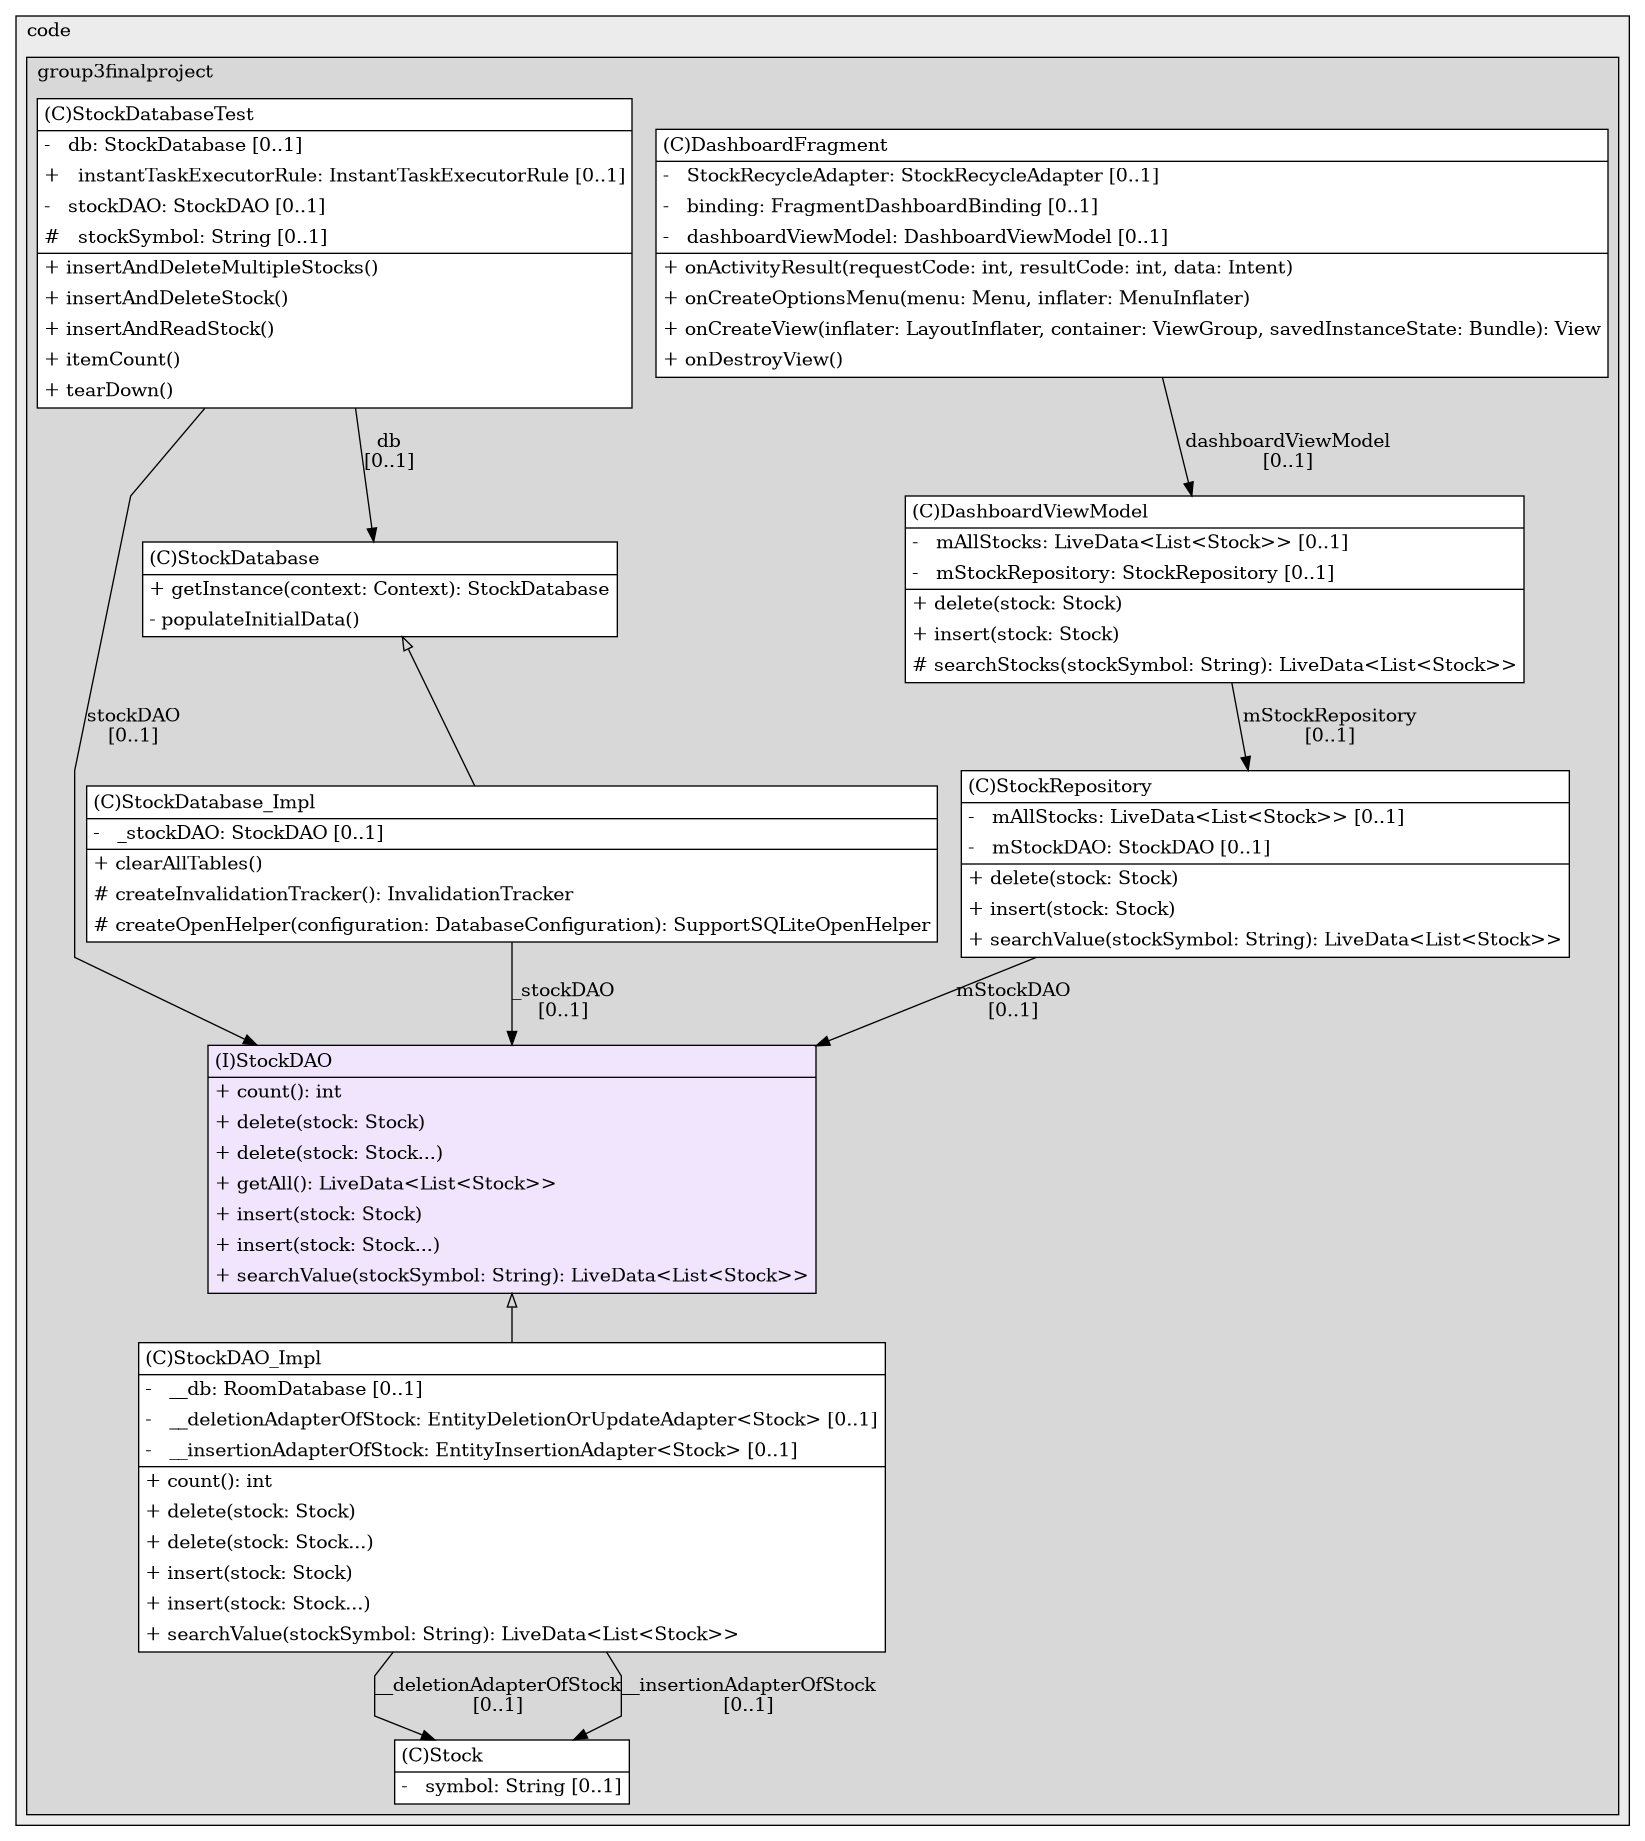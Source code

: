 @startuml

/' diagram meta data start
config=StructureConfiguration;
{
  "projectClassification": {
    "searchMode": "OpenProject", // OpenProject, AllProjects
    "includedProjects": "",
    "pathEndKeywords": "*.impl",
    "isClientPath": "",
    "isClientName": "",
    "isTestPath": "",
    "isTestName": "",
    "isMappingPath": "",
    "isMappingName": "",
    "isDataAccessPath": "",
    "isDataAccessName": "",
    "isDataStructurePath": "",
    "isDataStructureName": "",
    "isInterfaceStructuresPath": "",
    "isInterfaceStructuresName": "",
    "isEntryPointPath": "",
    "isEntryPointName": ""
  },
  "graphRestriction": {
    "classPackageExcludeFilter": "",
    "classPackageIncludeFilter": "",
    "classNameExcludeFilter": "",
    "classNameIncludeFilter": "",
    "methodNameExcludeFilter": "",
    "methodNameIncludeFilter": "",
    "removeByInheritance": "", // inheritance/annotation based filtering is done in a second step
    "removeByAnnotation": "",
    "removeByClassPackage": "", // cleanup the graph after inheritance/annotation based filtering is done
    "removeByClassName": "",
    "cutMappings": false,
    "cutEnum": true,
    "cutTests": true,
    "cutClient": true,
    "cutDataAccess": false,
    "cutInterfaceStructures": false,
    "cutDataStructures": false,
    "cutGetterAndSetter": true,
    "cutConstructors": true
  },
  "graphTraversal": {
    "forwardDepth": 6,
    "backwardDepth": 6,
    "classPackageExcludeFilter": "",
    "classPackageIncludeFilter": "",
    "classNameExcludeFilter": "",
    "classNameIncludeFilter": "",
    "methodNameExcludeFilter": "",
    "methodNameIncludeFilter": "",
    "hideMappings": false,
    "hideDataStructures": false,
    "hidePrivateMethods": true,
    "hideInterfaceCalls": true, // indirection: implementation -> interface (is hidden) -> implementation
    "onlyShowApplicationEntryPoints": false // root node is included
  },
  "details": {
    "aggregation": "GroupByClass", // ByClass, GroupByClass, None
    "showClassGenericTypes": true,
    "showMethods": true,
    "showMethodParameterNames": true,
    "showMethodParameterTypes": true,
    "showMethodReturnType": true,
    "showPackageLevels": 2,
    "showDetailedClassStructure": true
  },
  "rootClass": "com.code.group3finalproject.db.dao.StockDAO"
}
diagram meta data end '/



digraph g {
    rankdir="TB"
    splines=polyline
    

'nodes 
subgraph cluster_3059181 { 
   	label=code
	labeljust=l
	fillcolor="#ececec"
	style=filled
   
   subgraph cluster_2013106664 { 
   	label=group3finalproject
	labeljust=l
	fillcolor="#d8d8d8"
	style=filled
   
   DashboardFragment1833276445[
	label=<<TABLE BORDER="1" CELLBORDER="0" CELLPADDING="4" CELLSPACING="0">
<TR><TD ALIGN="LEFT" >(C)DashboardFragment</TD></TR>
<HR/>
<TR><TD ALIGN="LEFT" >-   StockRecycleAdapter: StockRecycleAdapter [0..1]</TD></TR>
<TR><TD ALIGN="LEFT" >-   binding: FragmentDashboardBinding [0..1]</TD></TR>
<TR><TD ALIGN="LEFT" >-   dashboardViewModel: DashboardViewModel [0..1]</TD></TR>
<HR/>
<TR><TD ALIGN="LEFT" >+ onActivityResult(requestCode: int, resultCode: int, data: Intent)</TD></TR>
<TR><TD ALIGN="LEFT" >+ onCreateOptionsMenu(menu: Menu, inflater: MenuInflater)</TD></TR>
<TR><TD ALIGN="LEFT" >+ onCreateView(inflater: LayoutInflater, container: ViewGroup, savedInstanceState: Bundle): View</TD></TR>
<TR><TD ALIGN="LEFT" >+ onDestroyView()</TD></TR>
</TABLE>>
	style=filled
	margin=0
	shape=plaintext
	fillcolor="#FFFFFF"
];

DashboardViewModel1833276445[
	label=<<TABLE BORDER="1" CELLBORDER="0" CELLPADDING="4" CELLSPACING="0">
<TR><TD ALIGN="LEFT" >(C)DashboardViewModel</TD></TR>
<HR/>
<TR><TD ALIGN="LEFT" >-   mAllStocks: LiveData&lt;List&lt;Stock&gt;&gt; [0..1]</TD></TR>
<TR><TD ALIGN="LEFT" >-   mStockRepository: StockRepository [0..1]</TD></TR>
<HR/>
<TR><TD ALIGN="LEFT" >+ delete(stock: Stock)</TD></TR>
<TR><TD ALIGN="LEFT" >+ insert(stock: Stock)</TD></TR>
<TR><TD ALIGN="LEFT" ># searchStocks(stockSymbol: String): LiveData&lt;List&lt;Stock&gt;&gt;</TD></TR>
</TABLE>>
	style=filled
	margin=0
	shape=plaintext
	fillcolor="#FFFFFF"
];

Stock863291492[
	label=<<TABLE BORDER="1" CELLBORDER="0" CELLPADDING="4" CELLSPACING="0">
<TR><TD ALIGN="LEFT" >(C)Stock</TD></TR>
<HR/>
<TR><TD ALIGN="LEFT" >-   symbol: String [0..1]</TD></TR>
</TABLE>>
	style=filled
	margin=0
	shape=plaintext
	fillcolor="#FFFFFF"
];

StockDAO1943224517[
	label=<<TABLE BORDER="1" CELLBORDER="0" CELLPADDING="4" CELLSPACING="0">
<TR><TD ALIGN="LEFT" >(I)StockDAO</TD></TR>
<HR/>
<TR><TD ALIGN="LEFT" >+ count(): int</TD></TR>
<TR><TD ALIGN="LEFT" >+ delete(stock: Stock)</TD></TR>
<TR><TD ALIGN="LEFT" >+ delete(stock: Stock...)</TD></TR>
<TR><TD ALIGN="LEFT" >+ getAll(): LiveData&lt;List&lt;Stock&gt;&gt;</TD></TR>
<TR><TD ALIGN="LEFT" >+ insert(stock: Stock)</TD></TR>
<TR><TD ALIGN="LEFT" >+ insert(stock: Stock...)</TD></TR>
<TR><TD ALIGN="LEFT" >+ searchValue(stockSymbol: String): LiveData&lt;List&lt;Stock&gt;&gt;</TD></TR>
</TABLE>>
	style=filled
	margin=0
	shape=plaintext
	fillcolor="#F1E5FD"
];

StockDAO_Impl1943224517[
	label=<<TABLE BORDER="1" CELLBORDER="0" CELLPADDING="4" CELLSPACING="0">
<TR><TD ALIGN="LEFT" >(C)StockDAO_Impl</TD></TR>
<HR/>
<TR><TD ALIGN="LEFT" >-   __db: RoomDatabase [0..1]</TD></TR>
<TR><TD ALIGN="LEFT" >-   __deletionAdapterOfStock: EntityDeletionOrUpdateAdapter&lt;Stock&gt; [0..1]</TD></TR>
<TR><TD ALIGN="LEFT" >-   __insertionAdapterOfStock: EntityInsertionAdapter&lt;Stock&gt; [0..1]</TD></TR>
<HR/>
<TR><TD ALIGN="LEFT" >+ count(): int</TD></TR>
<TR><TD ALIGN="LEFT" >+ delete(stock: Stock)</TD></TR>
<TR><TD ALIGN="LEFT" >+ delete(stock: Stock...)</TD></TR>
<TR><TD ALIGN="LEFT" >+ insert(stock: Stock)</TD></TR>
<TR><TD ALIGN="LEFT" >+ insert(stock: Stock...)</TD></TR>
<TR><TD ALIGN="LEFT" >+ searchValue(stockSymbol: String): LiveData&lt;List&lt;Stock&gt;&gt;</TD></TR>
</TABLE>>
	style=filled
	margin=0
	shape=plaintext
	fillcolor="#FFFFFF"
];

StockDatabase1798959967[
	label=<<TABLE BORDER="1" CELLBORDER="0" CELLPADDING="4" CELLSPACING="0">
<TR><TD ALIGN="LEFT" >(C)StockDatabase</TD></TR>
<HR/>
<TR><TD ALIGN="LEFT" >+ getInstance(context: Context): StockDatabase</TD></TR>
<TR><TD ALIGN="LEFT" >- populateInitialData()</TD></TR>
</TABLE>>
	style=filled
	margin=0
	shape=plaintext
	fillcolor="#FFFFFF"
];

StockDatabaseTest1798959967[
	label=<<TABLE BORDER="1" CELLBORDER="0" CELLPADDING="4" CELLSPACING="0">
<TR><TD ALIGN="LEFT" >(C)StockDatabaseTest</TD></TR>
<HR/>
<TR><TD ALIGN="LEFT" >-   db: StockDatabase [0..1]</TD></TR>
<TR><TD ALIGN="LEFT" >+   instantTaskExecutorRule: InstantTaskExecutorRule [0..1]</TD></TR>
<TR><TD ALIGN="LEFT" >-   stockDAO: StockDAO [0..1]</TD></TR>
<TR><TD ALIGN="LEFT" >#   stockSymbol: String [0..1]</TD></TR>
<HR/>
<TR><TD ALIGN="LEFT" >+ insertAndDeleteMultipleStocks()</TD></TR>
<TR><TD ALIGN="LEFT" >+ insertAndDeleteStock()</TD></TR>
<TR><TD ALIGN="LEFT" >+ insertAndReadStock()</TD></TR>
<TR><TD ALIGN="LEFT" >+ itemCount()</TD></TR>
<TR><TD ALIGN="LEFT" >+ tearDown()</TD></TR>
</TABLE>>
	style=filled
	margin=0
	shape=plaintext
	fillcolor="#FFFFFF"
];

StockDatabase_Impl1798959967[
	label=<<TABLE BORDER="1" CELLBORDER="0" CELLPADDING="4" CELLSPACING="0">
<TR><TD ALIGN="LEFT" >(C)StockDatabase_Impl</TD></TR>
<HR/>
<TR><TD ALIGN="LEFT" >-   _stockDAO: StockDAO [0..1]</TD></TR>
<HR/>
<TR><TD ALIGN="LEFT" >+ clearAllTables()</TD></TR>
<TR><TD ALIGN="LEFT" ># createInvalidationTracker(): InvalidationTracker</TD></TR>
<TR><TD ALIGN="LEFT" ># createOpenHelper(configuration: DatabaseConfiguration): SupportSQLiteOpenHelper</TD></TR>
</TABLE>>
	style=filled
	margin=0
	shape=plaintext
	fillcolor="#FFFFFF"
];

StockRepository1943224517[
	label=<<TABLE BORDER="1" CELLBORDER="0" CELLPADDING="4" CELLSPACING="0">
<TR><TD ALIGN="LEFT" >(C)StockRepository</TD></TR>
<HR/>
<TR><TD ALIGN="LEFT" >-   mAllStocks: LiveData&lt;List&lt;Stock&gt;&gt; [0..1]</TD></TR>
<TR><TD ALIGN="LEFT" >-   mStockDAO: StockDAO [0..1]</TD></TR>
<HR/>
<TR><TD ALIGN="LEFT" >+ delete(stock: Stock)</TD></TR>
<TR><TD ALIGN="LEFT" >+ insert(stock: Stock)</TD></TR>
<TR><TD ALIGN="LEFT" >+ searchValue(stockSymbol: String): LiveData&lt;List&lt;Stock&gt;&gt;</TD></TR>
</TABLE>>
	style=filled
	margin=0
	shape=plaintext
	fillcolor="#FFFFFF"
];
} 
} 

'edges    
DashboardFragment1833276445 -> DashboardViewModel1833276445[label="dashboardViewModel
[0..1]"];
DashboardViewModel1833276445 -> StockRepository1943224517[label="mStockRepository
[0..1]"];
StockDAO1943224517 -> StockDAO_Impl1943224517[arrowhead=none, arrowtail=empty, dir=both];
StockDAO_Impl1943224517 -> Stock863291492[label="__deletionAdapterOfStock
[0..1]"];
StockDAO_Impl1943224517 -> Stock863291492[label="__insertionAdapterOfStock
[0..1]"];
StockDatabase1798959967 -> StockDatabase_Impl1798959967[arrowhead=none, arrowtail=empty, dir=both];
StockDatabaseTest1798959967 -> StockDAO1943224517[label="stockDAO
[0..1]"];
StockDatabaseTest1798959967 -> StockDatabase1798959967[label="db
[0..1]"];
StockDatabase_Impl1798959967 -> StockDAO1943224517[label="_stockDAO
[0..1]"];
StockRepository1943224517 -> StockDAO1943224517[label="mStockDAO
[0..1]"];
    
}
@enduml
